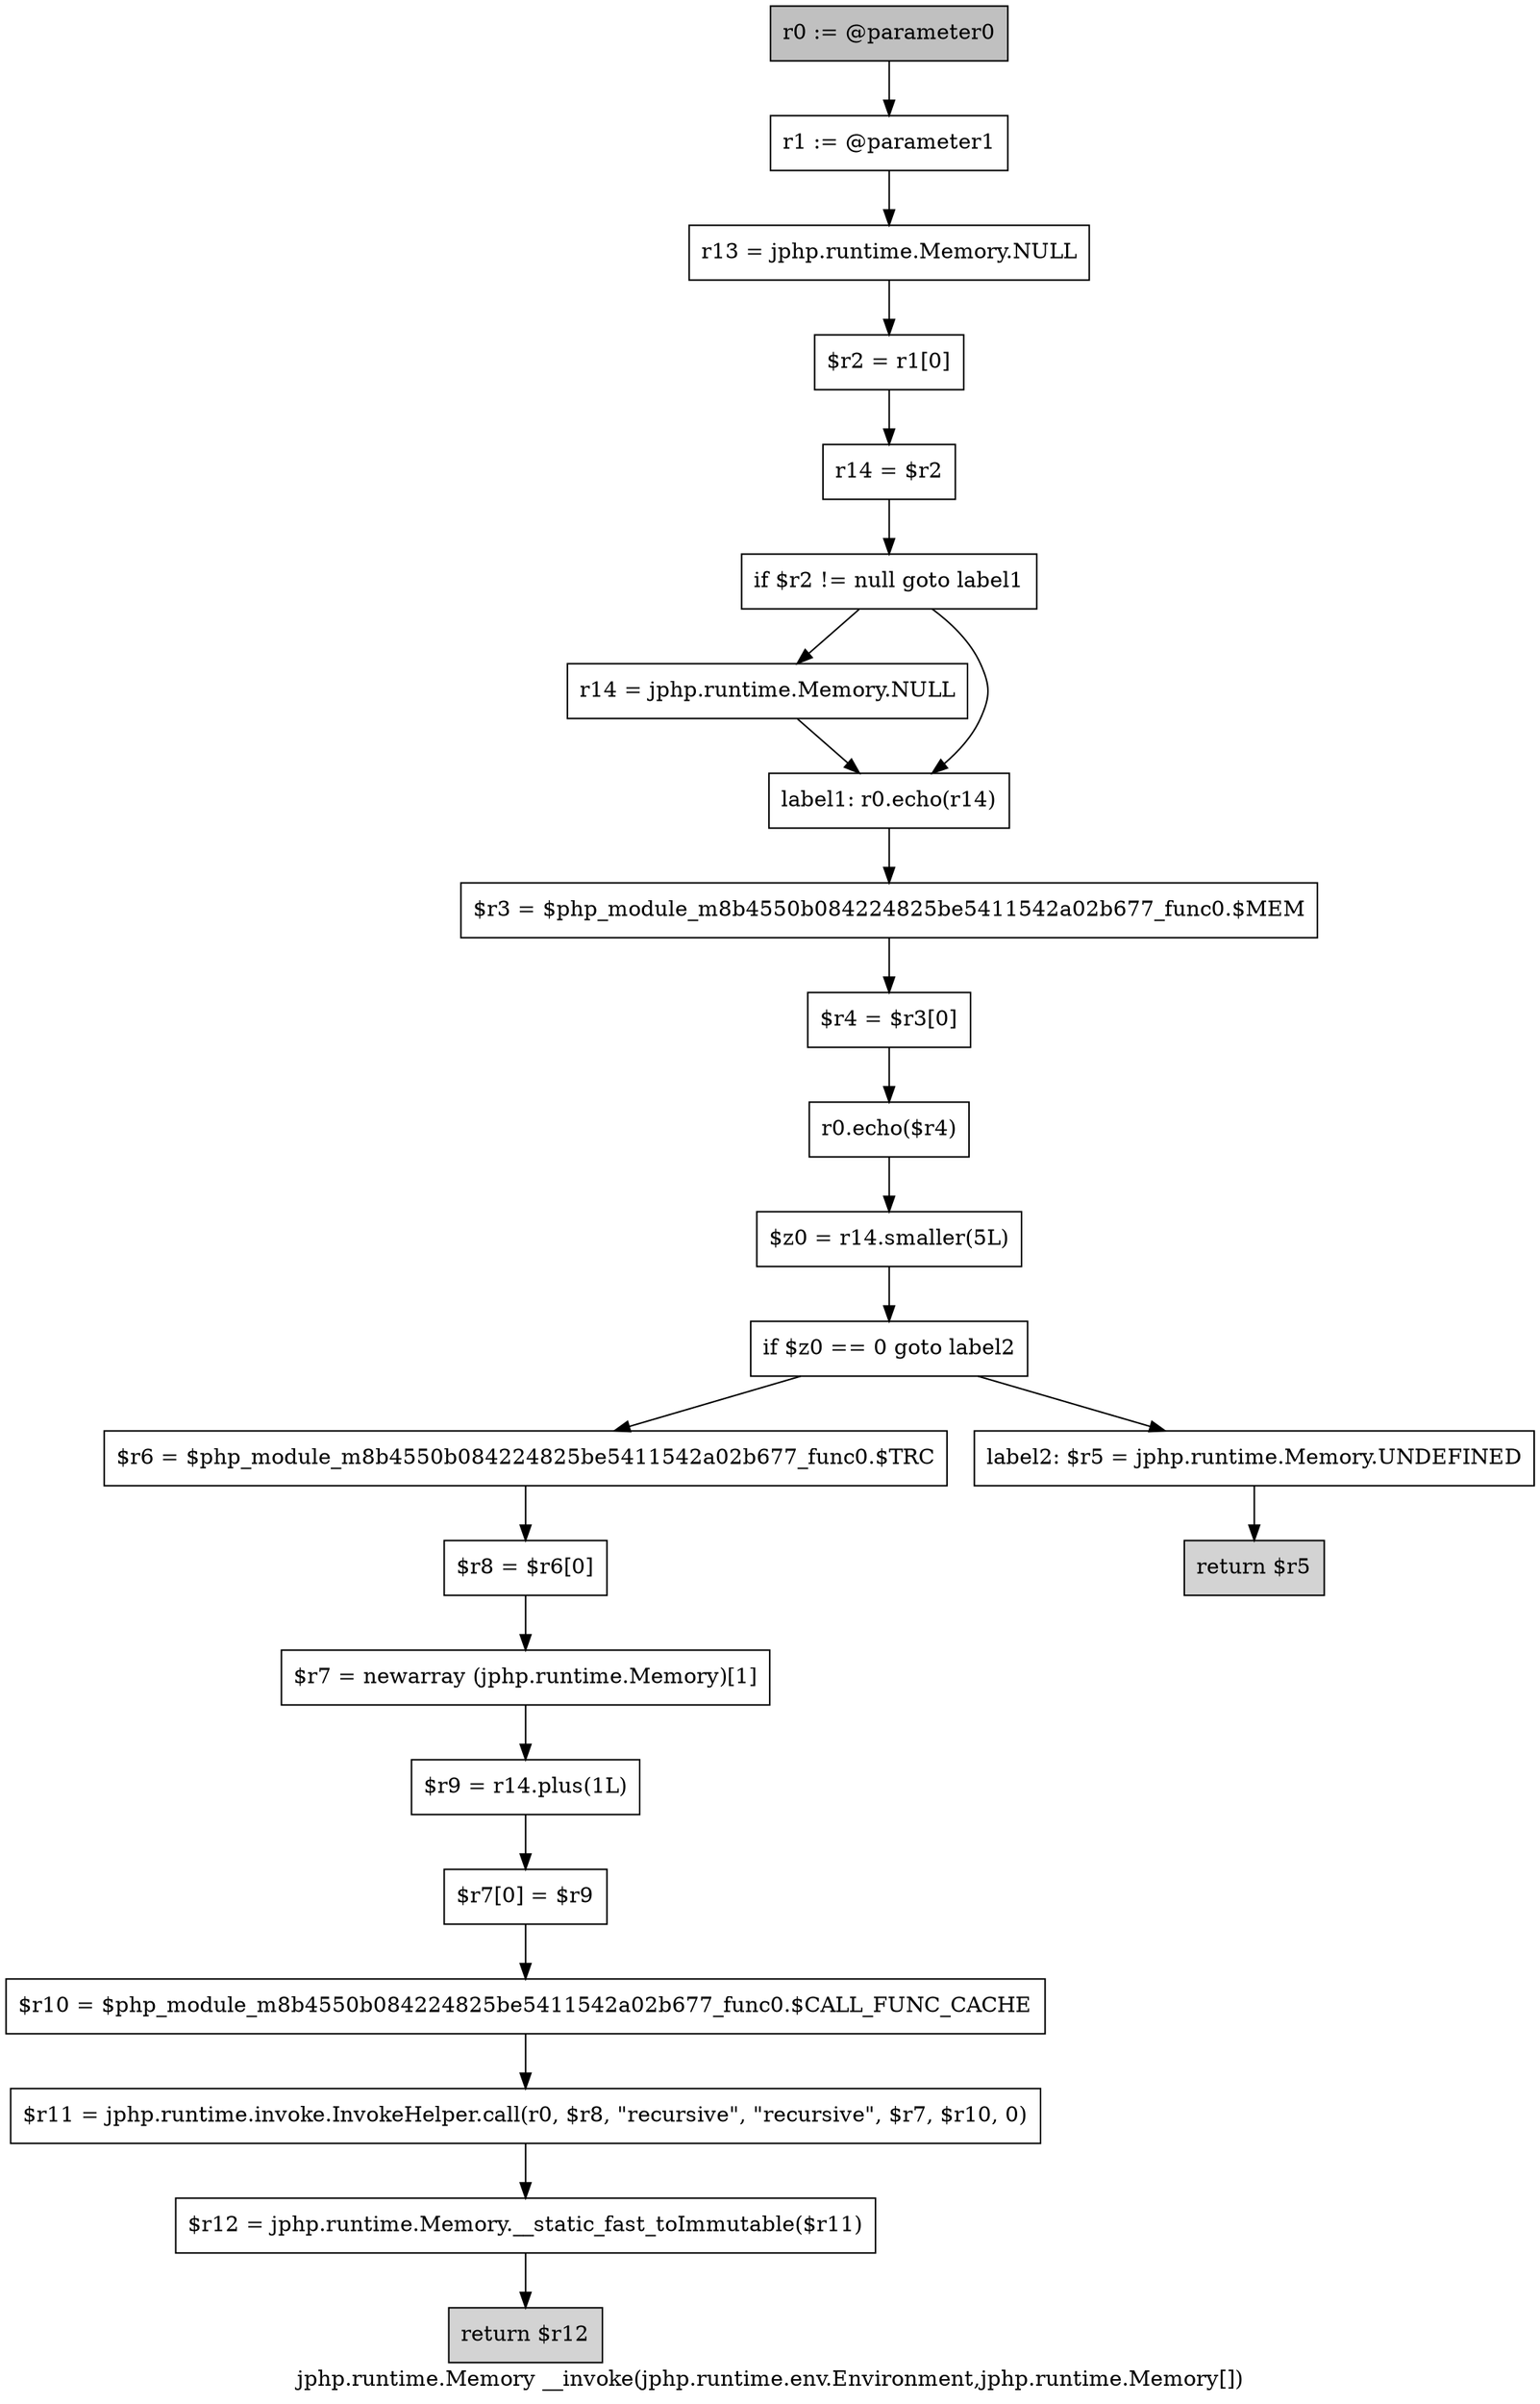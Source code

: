 digraph "jphp.runtime.Memory __invoke(jphp.runtime.env.Environment,jphp.runtime.Memory[])" {
    label="jphp.runtime.Memory __invoke(jphp.runtime.env.Environment,jphp.runtime.Memory[])";
    node [shape=box];
    "0" [style=filled,fillcolor=gray,label="r0 := @parameter0",];
    "1" [label="r1 := @parameter1",];
    "0"->"1";
    "2" [label="r13 = jphp.runtime.Memory.NULL",];
    "1"->"2";
    "3" [label="$r2 = r1[0]",];
    "2"->"3";
    "4" [label="r14 = $r2",];
    "3"->"4";
    "5" [label="if $r2 != null goto label1",];
    "4"->"5";
    "6" [label="r14 = jphp.runtime.Memory.NULL",];
    "5"->"6";
    "7" [label="label1: r0.echo(r14)",];
    "5"->"7";
    "6"->"7";
    "8" [label="$r3 = $php_module_m8b4550b084224825be5411542a02b677_func0.$MEM",];
    "7"->"8";
    "9" [label="$r4 = $r3[0]",];
    "8"->"9";
    "10" [label="r0.echo($r4)",];
    "9"->"10";
    "11" [label="$z0 = r14.smaller(5L)",];
    "10"->"11";
    "12" [label="if $z0 == 0 goto label2",];
    "11"->"12";
    "13" [label="$r6 = $php_module_m8b4550b084224825be5411542a02b677_func0.$TRC",];
    "12"->"13";
    "22" [label="label2: $r5 = jphp.runtime.Memory.UNDEFINED",];
    "12"->"22";
    "14" [label="$r8 = $r6[0]",];
    "13"->"14";
    "15" [label="$r7 = newarray (jphp.runtime.Memory)[1]",];
    "14"->"15";
    "16" [label="$r9 = r14.plus(1L)",];
    "15"->"16";
    "17" [label="$r7[0] = $r9",];
    "16"->"17";
    "18" [label="$r10 = $php_module_m8b4550b084224825be5411542a02b677_func0.$CALL_FUNC_CACHE",];
    "17"->"18";
    "19" [label="$r11 = jphp.runtime.invoke.InvokeHelper.call(r0, $r8, \"recursive\", \"recursive\", $r7, $r10, 0)",];
    "18"->"19";
    "20" [label="$r12 = jphp.runtime.Memory.__static_fast_toImmutable($r11)",];
    "19"->"20";
    "21" [style=filled,fillcolor=lightgray,label="return $r12",];
    "20"->"21";
    "23" [style=filled,fillcolor=lightgray,label="return $r5",];
    "22"->"23";
}
